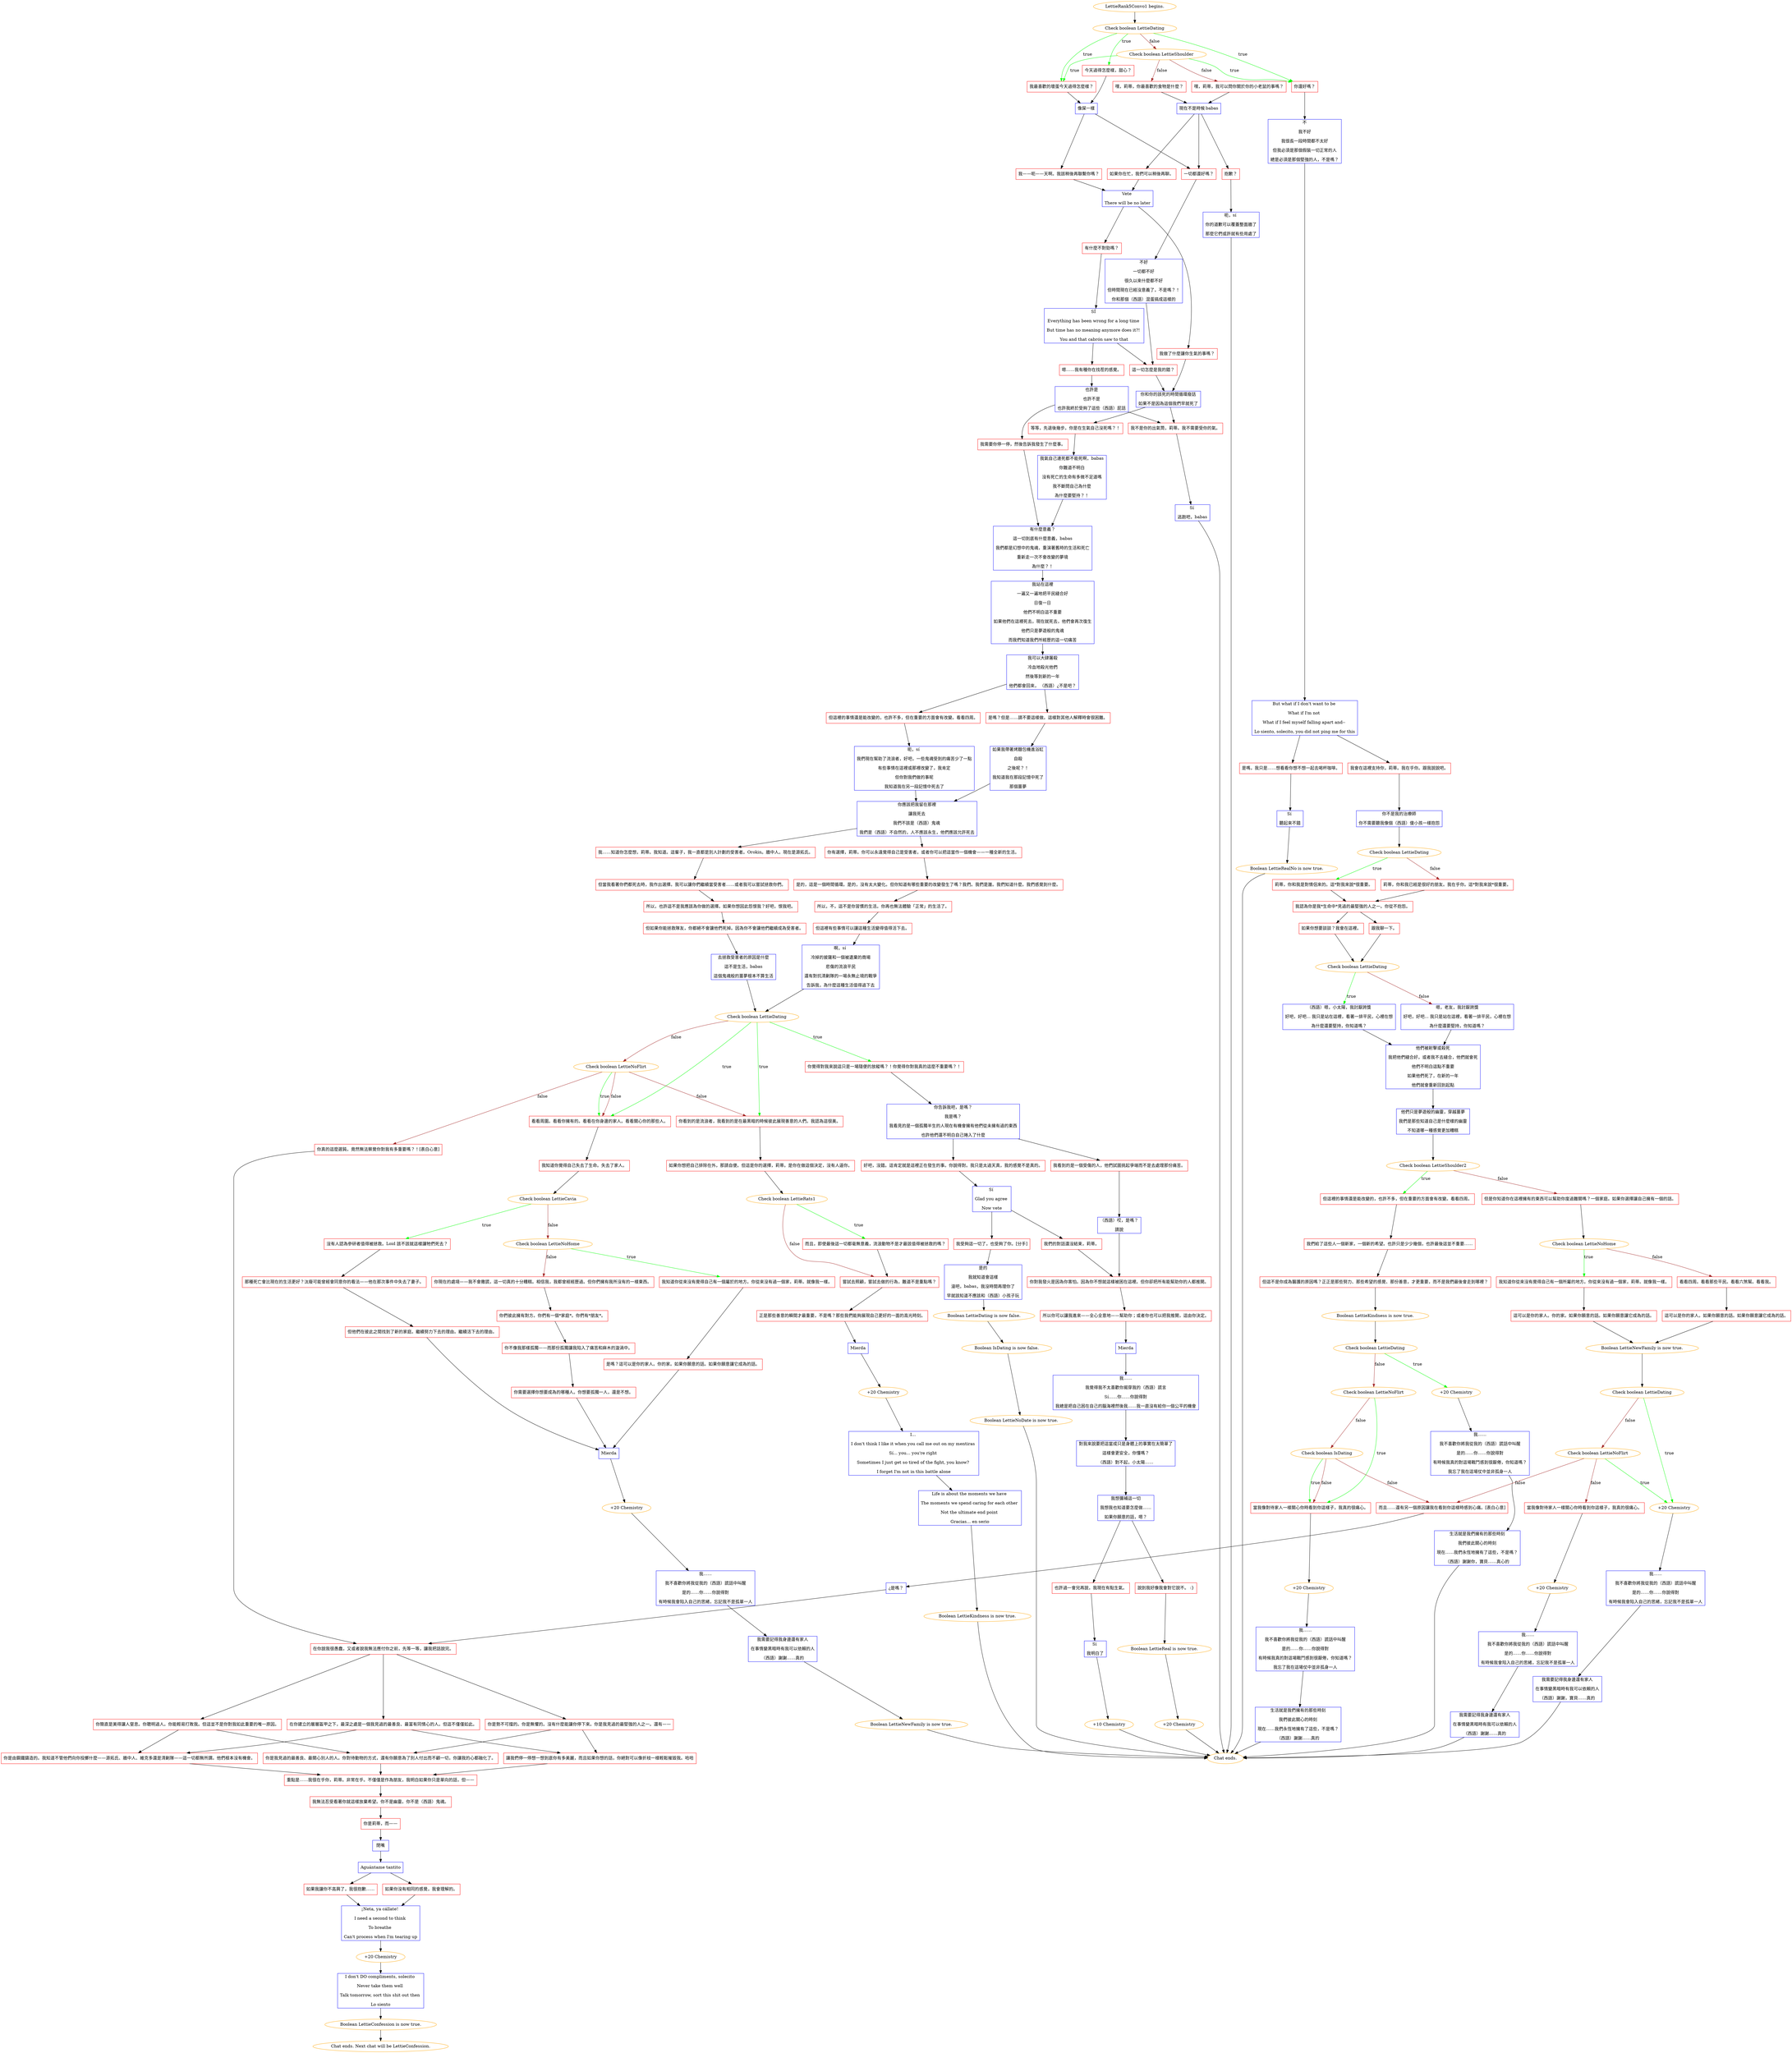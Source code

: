 digraph {
	"LettieRank5Convo1 begins." [color=orange];
		"LettieRank5Convo1 begins." -> j758997912;
	j758997912 [label="Check boolean LettieDating",color=orange];
		j758997912 -> j1896037633 [label=true,color=green];
		j758997912 -> j548323468 [label=true,color=green];
		j758997912 -> j4019126108 [label=true,color=green];
		j758997912 -> j3835306556 [label=false,color=brown];
	j1896037633 [label="你還好嗎？",shape=box,color=red];
		j1896037633 -> j1693961455;
	j548323468 [label="今天過得怎麼樣，甜心？",shape=box,color=red];
		j548323468 -> j3139397869;
	j4019126108 [label="我最喜歡的壞蛋今天過得怎麼樣？",shape=box,color=red];
		j4019126108 -> j3139397869;
	j3835306556 [label="Check boolean LettieShoulder",color=orange];
		j3835306556 -> j1896037633 [label=true,color=green];
		j3835306556 -> j4019126108 [label=true,color=green];
		j3835306556 -> j1642050249 [label=false,color=brown];
		j3835306556 -> j3489330315 [label=false,color=brown];
	j1693961455 [label="不
我不好
我很長一段時間都不太好
但我必須是那個假裝一切正常的人
總是必須是那個堅強的人，不是嗎？",shape=box,color=blue];
		j1693961455 -> j2577310085;
	j3139397869 [label="像屎一樣",shape=box,color=blue];
		j3139397869 -> j1431003438;
		j3139397869 -> j165787840;
	j1642050249 [label="嘿，莉蒂，我可以問你關於你的小老鼠的事嗎？",shape=box,color=red];
		j1642050249 -> j129361973;
	j3489330315 [label="嘿，莉蒂，你最喜歡的食物是什麼？",shape=box,color=red];
		j3489330315 -> j129361973;
	j2577310085 [label="But what if I don't want to be 
What if I'm not 
What if I feel myself falling apart and-- 
Lo siento, solecito, you did not ping me for this",shape=box,color=blue];
		j2577310085 -> j2199498844;
		j2577310085 -> j3769338334;
	j1431003438 [label="一切都還好嗎？",shape=box,color=red];
		j1431003438 -> j435608831;
	j165787840 [label="我——呃——天啊。我該稍後再聯繫你嗎？",shape=box,color=red];
		j165787840 -> j2907044144;
	j129361973 [label="現在不是時候 babas",shape=box,color=blue];
		j129361973 -> j1431003438;
		j129361973 -> j2130001869;
		j129361973 -> j1369287396;
	j2199498844 [label="是嗎，我只是……想看看你想不想一起去喝杯咖啡。",shape=box,color=red];
		j2199498844 -> j228414621;
	j3769338334 [label="我會在這裡支持你，莉蒂。我在乎你。跟我說說吧。",shape=box,color=red];
		j3769338334 -> j4216060833;
	j435608831 [label="不好
一切都不好
很久以來什麼都不好
但時間現在已經沒意義了，不是嗎？！
你和那個（西語）混蛋搞成這樣的",shape=box,color=blue];
		j435608831 -> j1194716074;
	j2907044144 [label="Vete 
There will be no later",shape=box,color=blue];
		j2907044144 -> j3166516594;
		j2907044144 -> j3179716987;
	j2130001869 [label="如果你在忙，我們可以稍後再聊。",shape=box,color=red];
		j2130001869 -> j2907044144;
	j1369287396 [label="抱歉？",shape=box,color=red];
		j1369287396 -> j1517742792;
	j228414621 [label="Sí 
聽起來不錯",shape=box,color=blue];
		j228414621 -> j602183822;
	j4216060833 [label="你不是我的治療師
你不需要聽我像個（西語）傻小孩一樣抱怨",shape=box,color=blue];
		j4216060833 -> j1361205681;
	j1194716074 [label="這一切怎麼是我的錯？",shape=box,color=red];
		j1194716074 -> j1433689746;
	j3166516594 [label="我做了什麼讓你生氣的事嗎？",shape=box,color=red];
		j3166516594 -> j1433689746;
	j3179716987 [label="有什麼不對勁嗎？",shape=box,color=red];
		j3179716987 -> j1800638843;
	j1517742792 [label="呃，sí 
你的道歉可以覆蓋整面牆了
那麼它們或許就有些用處了",shape=box,color=blue];
		j1517742792 -> "Chat ends.";
	j602183822 [label="Boolean LettieRealNo is now true.",color=orange];
		j602183822 -> "Chat ends.";
	j1361205681 [label="Check boolean LettieDating",color=orange];
		j1361205681 -> j2991088881 [label=true,color=green];
		j1361205681 -> j3031458751 [label=false,color=brown];
	j1433689746 [label="你和你的該死的時間循環廢話
如果不是因為這個我們早就死了",shape=box,color=blue];
		j1433689746 -> j608984156;
		j1433689746 -> j1871826027;
	j1800638843 [label="SÍ 
Everything has been wrong for a long time 
But time has no meaning anymore does it?! 
You and that cabrón saw to that",shape=box,color=blue];
		j1800638843 -> j1194716074;
		j1800638843 -> j2961913786;
	"Chat ends." [color=orange];
	j2991088881 [label="莉蒂，你和我是對情侶來的。這*對我來說*很重要。",shape=box,color=red];
		j2991088881 -> j1409274544;
	j3031458751 [label="莉蒂，你和我已經是很好的朋友。我在乎你。這*對我來說*很重要。",shape=box,color=red];
		j3031458751 -> j1409274544;
	j608984156 [label="等等，先退後幾步。你是在生氣自己沒死嗎？！",shape=box,color=red];
		j608984156 -> j1142294831;
	j1871826027 [label="我不是你的出氣筒，莉蒂。我不需要受你的氣。",shape=box,color=red];
		j1871826027 -> j2457299059;
	j2961913786 [label="嗯……我有種你在找茬的感覺。",shape=box,color=red];
		j2961913786 -> j210982854;
	j1409274544 [label="我認為你是我*生命中*見過的最堅強的人之一。你從不抱怨。",shape=box,color=red];
		j1409274544 -> j3970031991;
		j1409274544 -> j3311088393;
	j1142294831 [label="我氣自己連死都不能死啊，babas
你難道不明白
沒有死亡的生命有多微不足道嗎
我不斷問自己為什麼
為什麼要堅持？！",shape=box,color=blue];
		j1142294831 -> j1157761933;
	j2457299059 [label="Sí 
逃跑吧，babas",shape=box,color=blue];
		j2457299059 -> "Chat ends.";
	j210982854 [label="也許是
也許不是
也許我終於受夠了這些（西語）屁話",shape=box,color=blue];
		j210982854 -> j940907332;
		j210982854 -> j1871826027;
	j3970031991 [label="如果你想要談談？我會在這裡。",shape=box,color=red];
		j3970031991 -> j1405796154;
	j3311088393 [label="跟我聊一下。",shape=box,color=red];
		j3311088393 -> j1405796154;
	j1157761933 [label="有什麼意義？
這一切到底有什麼意義，babas
我們都是幻想中的鬼魂，重演著舊時的生活和死亡
重新走一次不會改變的夢境
為什麼？！",shape=box,color=blue];
		j1157761933 -> j1606807518;
	j940907332 [label="我需要你停一停，然後告訴我發生了什麼事。",shape=box,color=red];
		j940907332 -> j1157761933;
	j1405796154 [label="Check boolean LettieDating",color=orange];
		j1405796154 -> j2152796487 [label=true,color=green];
		j1405796154 -> j4256512214 [label=false,color=brown];
	j1606807518 [label="我站在這裡
一遍又一遍地把平民縫合好
日復一日
他們不明白這不重要
如果他們在這裡死去，現在就死去，他們會再次復生
他們只是夢遊般的鬼魂
而我們知道我們所經歷的這一切痛苦",shape=box,color=blue];
		j1606807518 -> j1613333829;
	j2152796487 [label="（西語）嗯，小太陽，我討厭誇獎
好吧，好吧... 我只是站在這裡，看著一排平民，心裡在想
為什麼還要堅持，你知道嗎？",shape=box,color=blue];
		j2152796487 -> j3763280463;
	j4256512214 [label="嗯，老友，我討厭誇獎
好吧，好吧... 我只是站在這裡，看著一排平民，心裡在想
為什麼還要堅持，你知道嗎？",shape=box,color=blue];
		j4256512214 -> j3763280463;
	j1613333829 [label="我可以大肆屠殺
冷血地殺光他們
然後等到新的一年
他們都會回來， （西語）¿不是吧？",shape=box,color=blue];
		j1613333829 -> j2074184731;
		j1613333829 -> j78926759;
	j3763280463 [label="他們被射擊或殺死
我把他們縫合好，或者我不去縫合，他們就會死
他們不明白這點不重要
如果他們死了，在新的一年
他們就會重新回到起點",shape=box,color=blue];
		j3763280463 -> j3482672397;
	j2074184731 [label="是嗎？但是……請不要這樣做。這樣對其他人解釋時會很困難。",shape=box,color=red];
		j2074184731 -> j1008592379;
	j78926759 [label="但這裡的事情還是能改變的，也許不多，但在重要的方面會有改變。看看四周。",shape=box,color=red];
		j78926759 -> j3363134722;
	j3482672397 [label="他們只是夢遊般的幽靈，穿越噩夢
我們是那些知道自己是什麼樣的幽靈
不知道哪一種感覺更加糟糕",shape=box,color=blue];
		j3482672397 -> j1917210403;
	j1008592379 [label="如果我帶著烤麵包機進浴缸
自殺
之後呢？！
我知道我在那段記憶中死了
那個噩夢",shape=box,color=blue];
		j1008592379 -> j2886287024;
	j3363134722 [label="呃，sí 
我們現在幫助了流浪者，好吧，一些鬼魂受到的痛苦少了一點
有些事情在這裡或那裡改變了，我肯定
但你對我們做的事呢
我知道我在另一段記憶中死去了",shape=box,color=blue];
		j3363134722 -> j2886287024;
	j1917210403 [label="Check boolean LettieShoulder2",color=orange];
		j1917210403 -> j404535352 [label=true,color=green];
		j1917210403 -> j2810969065 [label=false,color=brown];
	j2886287024 [label="你應該把我留在那裡
讓我死去
我們不該是（西語）鬼魂 
我們是（西語）不自然的，人不應該永生，他們應該允許死去",shape=box,color=blue];
		j2886287024 -> j3967051209;
		j2886287024 -> j2692792834;
	j404535352 [label="但這裡的事情還是能改變的，也許不多，但在重要的方面會有改變。看看四周。",shape=box,color=red];
		j404535352 -> j3079562512;
	j2810969065 [label="但是你知道你在這裡擁有的東西可以幫助你度過難關嗎？一個家庭。如果你選擇讓自己擁有一個的話。",shape=box,color=red];
		j2810969065 -> j3025595357;
	j3967051209 [label="我……知道你怎麼想，莉蒂。我知道。這輩子，我一直都是別人計劃的受害者。Orokin。牆中人。現在是源拓氏。",shape=box,color=red];
		j3967051209 -> j2693017533;
	j2692792834 [label="你有選擇，莉蒂。你可以永遠覺得自己是受害者，或者你可以把這當作一個機會——一種全新的生活。",shape=box,color=red];
		j2692792834 -> j1369324961;
	j3079562512 [label="我們給了這些人一個新家，一個新的希望。也許只是少少幾個，也許最後這並不重要……",shape=box,color=red];
		j3079562512 -> j4286686749;
	j3025595357 [label="Check boolean LettieNoHome",color=orange];
		j3025595357 -> j4134071204 [label=true,color=green];
		j3025595357 -> j2806548432 [label=false,color=brown];
	j2693017533 [label="但當我看著你們都死去時，我作出選擇。我可以讓你們繼續當受害者……或者我可以嘗試拯救你們。",shape=box,color=red];
		j2693017533 -> j616311585;
	j1369324961 [label="是的，這是一個時間循環。是的，沒有太大變化。但你知道有哪些重要的改變發生了嗎？我們。我們是誰。我們知道什麼。我們感覺到什麼。",shape=box,color=red];
		j1369324961 -> j4267674470;
	j4286686749 [label="但這不是你成為醫護的原因嗎？正正是那些努力、那些希望的感覺、那份善意，才更重要，而不是我們最後會走到哪裡？",shape=box,color=red];
		j4286686749 -> j3053231168;
	j4134071204 [label="我知道你從來沒有覺得自己有一個所屬的地方。你從來沒有過一個家，莉蒂。就像我一樣。",shape=box,color=red];
		j4134071204 -> j1655617843;
	j2806548432 [label="看看四周。看看那些平民。看看六煞幫。看看我。",shape=box,color=red];
		j2806548432 -> j1414842923;
	j616311585 [label="所以，也許這不是我應該為你做的選擇。如果你想因此怨恨我？好吧，恨我吧。",shape=box,color=red];
		j616311585 -> j2773024883;
	j4267674470 [label="所以，不，這不是你習慣的生活。你再也無法體驗「正常」的生活了。",shape=box,color=red];
		j4267674470 -> j326580069;
	j3053231168 [label="Boolean LettieKindness is now true.",color=orange];
		j3053231168 -> j1209355299;
	j1655617843 [label="這可以是你的家人。你的家。如果你願意的話。如果你願意讓它成為的話。",shape=box,color=red];
		j1655617843 -> j3999453193;
	j1414842923 [label="這可以是你的家人。如果你願意的話。如果你願意讓它成為的話。",shape=box,color=red];
		j1414842923 -> j3999453193;
	j2773024883 [label="但如果你能拯救隊友，你都絕不會讓他們死掉。因為你不會讓他們繼續成為受害者。",shape=box,color=red];
		j2773024883 -> j2991258462;
	j326580069 [label="但這裡有些事情可以讓這種生活變得值得活下去。",shape=box,color=red];
		j326580069 -> j1008393573;
	j1209355299 [label="Check boolean LettieDating",color=orange];
		j1209355299 -> j3494085764 [label=true,color=green];
		j1209355299 -> j307728627 [label=false,color=brown];
	j3999453193 [label="Boolean LettieNewFamily is now true.",color=orange];
		j3999453193 -> j402027684;
	j2991258462 [label="去拯救受害者的原因是什麼
這不是生活，babas
這個鬼魂般的噩夢根本不算生活",shape=box,color=blue];
		j2991258462 -> j4171485788;
	j1008393573 [label="啊，sí 
冷掉的披薩和一個被遺棄的商場
悲傷的流浪平民
還有對抗清剿隊的一場永無止境的戰爭
告訴我，為什麼這種生活值得過下去",shape=box,color=blue];
		j1008393573 -> j4171485788;
	j3494085764 [label="+20 Chemistry",color=orange];
		j3494085764 -> j1274031833;
	j307728627 [label="Check boolean LettieNoFlirt",color=orange];
		j307728627 -> j1956375157 [label=true,color=green];
		j307728627 -> j595471235 [label=false,color=brown];
	j402027684 [label="Check boolean LettieDating",color=orange];
		j402027684 -> j44969664 [label=true,color=green];
		j402027684 -> j2858993458 [label=false,color=brown];
	j4171485788 [label="Check boolean LettieDating",color=orange];
		j4171485788 -> j2892994297 [label=true,color=green];
		j4171485788 -> j1828742541 [label=true,color=green];
		j4171485788 -> j2452129659 [label=true,color=green];
		j4171485788 -> j2533447993 [label=false,color=brown];
	j1274031833 [label="我……
我不喜歡你將我從我的（西語）謊話中叫醒
是的……你……你說得對
有時候我真的對這場戰鬥感到很厭倦，你知道嗎？
我忘了我在這場仗中並非孤身一人",shape=box,color=blue];
		j1274031833 -> j3664830205;
	j1956375157 [label="當我像對待家人一樣關心你時看到你這樣子，我真的很痛心。",shape=box,color=red];
		j1956375157 -> j56485376;
	j595471235 [label="Check boolean IsDating",color=orange];
		j595471235 -> j1956375157 [label=true,color=green];
		j595471235 -> j1956375157 [label=false,color=brown];
		j595471235 -> j1599146614 [label=false,color=brown];
	j44969664 [label="+20 Chemistry",color=orange];
		j44969664 -> j2482257049;
	j2858993458 [label="Check boolean LettieNoFlirt",color=orange];
		j2858993458 -> j44969664 [label=true,color=green];
		j2858993458 -> j1872883747 [label=false,color=brown];
		j2858993458 -> j1599146614 [label=false,color=brown];
	j2892994297 [label="你覺得對我來說這只是一場隨便的放縱嗎？！你覺得你對我真的這麼不重要嗎？！",shape=box,color=red];
		j2892994297 -> j2096296905;
	j1828742541 [label="看看周圍。看看你擁有的。看看在你身邊的家人。看看關心你的那些人。",shape=box,color=red];
		j1828742541 -> j2711241744;
	j2452129659 [label="你看到的是流浪者，我看到的是在最黑暗的時候彼此展現善意的人們。我認為這很美。",shape=box,color=red];
		j2452129659 -> j3641258989;
	j2533447993 [label="Check boolean LettieNoFlirt",color=orange];
		j2533447993 -> j1828742541 [label=true,color=green];
		j2533447993 -> j1828742541 [label=false,color=brown];
		j2533447993 -> j2452129659 [label=false,color=brown];
		j2533447993 -> j3966216934 [label=false,color=brown];
	j3664830205 [label="生活就是我們擁有的那些時刻
我們彼此關心的時刻
現在……我們永恆地擁有了這些，不是嗎？
（西語）謝謝你，寶貝……真心的",shape=box,color=blue];
		j3664830205 -> "Chat ends.";
	j56485376 [label="+20 Chemistry",color=orange];
		j56485376 -> j2983849356;
	j1599146614 [label="而且……還有另一個原因讓我在看到你這樣時感到心痛。[表白心意]",shape=box,color=red];
		j1599146614 -> j1651600956;
	j2482257049 [label="我……
我不喜歡你將我從我的（西語）謊話中叫醒
是的……你……你說得對
有時候我會陷入自己的思緒，忘記我不是孤單一人",shape=box,color=blue];
		j2482257049 -> j2685732905;
	j1872883747 [label="當我像對待家人一樣關心你時看到你這樣子，我真的很痛心。",shape=box,color=red];
		j1872883747 -> j1680613755;
	j2096296905 [label="你告訴我吧，是嗎？
我是嗎？
我看見的是一個孤獨半生的人現在有機會擁有他們從未擁有過的東西
也許他們還不明白自己捲入了什麼",shape=box,color=blue];
		j2096296905 -> j3889805523;
		j2096296905 -> j2500431950;
	j2711241744 [label="我知道你覺得自己失去了生命。失去了家人。",shape=box,color=red];
		j2711241744 -> j3577600353;
	j3641258989 [label="如果你想把自己排除在外，那請自便。但這是你的選擇，莉蒂。是你在做這個決定，沒有人逼你。",shape=box,color=red];
		j3641258989 -> j3993057040;
	j3966216934 [label="你真的這麼遲鈍，竟然無法察覺你對我有多重要嗎？！[表白心意]",shape=box,color=red];
		j3966216934 -> j2468452665;
	j2983849356 [label="我……
我不喜歡你將我從我的（西語）謊話中叫醒
是的……你……你說得對
有時候我真的對這場戰鬥感到很厭倦，你知道嗎？
我忘了我在這場仗中並非孤身一人",shape=box,color=blue];
		j2983849356 -> j863086250;
	j1651600956 [label="¿是嗎？",shape=box,color=blue];
		j1651600956 -> j2468452665;
	j2685732905 [label="我需要記得我身邊還有家人
在事情變黑暗時有我可以依賴的人
（西語）謝謝，寶貝……真的",shape=box,color=blue];
		j2685732905 -> "Chat ends.";
	j1680613755 [label="+20 Chemistry",color=orange];
		j1680613755 -> j2859055860;
	j3889805523 [label="好吧，沒錯。這肯定就是這裡正在發生的事。你說得對。我只是太過天真，我的感覺不是真的。",shape=box,color=red];
		j3889805523 -> j86034339;
	j2500431950 [label="我看到的是一個受傷的人，他們試圖挑起爭端而不是去處理那份痛苦。",shape=box,color=red];
		j2500431950 -> j558284666;
	j3577600353 [label="Check boolean LettieCavia",color=orange];
		j3577600353 -> j1735610609 [label=true,color=green];
		j3577600353 -> j2580621320 [label=false,color=brown];
	j3993057040 [label="Check boolean LettieRats1",color=orange];
		j3993057040 -> j1352113071 [label=true,color=green];
		j3993057040 -> j632346097 [label=false,color=brown];
	j2468452665 [label="在你說我很愚蠢，又或者說我無法應付你之前，先等一等，讓我把話說完。",shape=box,color=red];
		j2468452665 -> j4225370083;
		j2468452665 -> j2804114941;
		j2468452665 -> j341785351;
	j863086250 [label="生活就是我們擁有的那些時刻
我們彼此關心的時刻
現在……我們永恆地擁有了這些，不是嗎？
（西語）謝謝……真的",shape=box,color=blue];
		j863086250 -> "Chat ends.";
	j2859055860 [label="我……
我不喜歡你將我從我的（西語）謊話中叫醒
是的……你……你說得對
有時候我會陷入自己的思緒，忘記我不是孤單一人",shape=box,color=blue];
		j2859055860 -> j3181332901;
	j86034339 [label="Sí 
Glad you agree 
Now vete",shape=box,color=blue];
		j86034339 -> j64606707;
		j86034339 -> j1127315706;
	j558284666 [label="（西語）哎，是嗎？
請說",shape=box,color=blue];
		j558284666 -> j329654738;
	j1735610609 [label="沒有人認為參研者值得被拯救。Loid 該不該就這樣讓牠們死去？",shape=box,color=red];
		j1735610609 -> j699178553;
	j2580621320 [label="Check boolean LettieNoHome",color=orange];
		j2580621320 -> j746498035 [label=true,color=green];
		j2580621320 -> j2127644452 [label=false,color=brown];
	j1352113071 [label="而且，即使最後這一切都毫無意義，流浪動物不是才最該值得被拯救的嗎？",shape=box,color=red];
		j1352113071 -> j632346097;
	j632346097 [label="嘗試去照顧，嘗試去做的行為，難道不是重點嗎？",shape=box,color=red];
		j632346097 -> j2909372868;
	j4225370083 [label="你簡直是美得讓人窒息。你聰明過人。你能輕易打敗我。但這並不是你對我如此重要的唯一原因。",shape=box,color=red];
		j4225370083 -> j1209550949;
		j4225370083 -> j3861765623;
	j2804114941 [label="在你建立的層層盔甲之下，最深之處是一個我見過的最善良、最富有同情心的人。但這不僅僅如此。",shape=box,color=red];
		j2804114941 -> j844309668;
		j2804114941 -> j3861765623;
	j341785351 [label="你是勢不可擋的。你是無懼的。沒有什麼能讓你停下來。你是我見過的最堅強的人之一。還有——",shape=box,color=red];
		j341785351 -> j844309668;
		j341785351 -> j1209550949;
	j3181332901 [label="我需要記得我身邊還有家人
在事情變黑暗時有我可以依賴的人
（西語）謝謝……真的",shape=box,color=blue];
		j3181332901 -> "Chat ends.";
	j64606707 [label="我們的對話還沒結束，莉蒂。",shape=box,color=red];
		j64606707 -> j329654738;
	j1127315706 [label="我受夠這一切了，也受夠了你。[分手]",shape=box,color=red];
		j1127315706 -> j4225874707;
	j329654738 [label="你對我發火是因為你害怕。因為你不想就這樣被困在這裡。但你卻把所有能幫助你的人都推開。",shape=box,color=red];
		j329654738 -> j159471445;
	j699178553 [label="那種死亡會比現在的生活更好？汰廢可能曾經會同意你的看法——他在那次事件中失去了妻子。",shape=box,color=red];
		j699178553 -> j239500431;
	j746498035 [label="我知道你從來沒有覺得自己有一個屬於的地方。你從來沒有過一個家，莉蒂。就像我一樣。",shape=box,color=red];
		j746498035 -> j3980257465;
	j2127644452 [label="你現在的處境——我不會撒謊，這一切真的十分糟糕。相信我，我都曾經經歷過。但你們擁有我所沒有的一樣東西。",shape=box,color=red];
		j2127644452 -> j2497201970;
	j2909372868 [label="正是那些善意的瞬間才最重要，不是嗎？那些我們能夠展現自己更好的一面的高光時刻。",shape=box,color=red];
		j2909372868 -> j3144377096;
	j1209550949 [label="你是我見過的最善良、最關心別人的人。你對待動物的方式，還有你願意為了別人付出而不顧一切，你讓我的心都融化了。",shape=box,color=red];
		j1209550949 -> j4006344587;
	j3861765623 [label="你是由鋼鐵鑄造的。我知道不管他們向你投擲什麼——源拓氏、牆中人、維克多還是清剿隊——這一切都無所謂。他們根本沒有機會。",shape=box,color=red];
		j3861765623 -> j4006344587;
	j844309668 [label="讓我們停一停想一想到底你有多美麗，而且如果你想的話，你絕對可以像折枝一樣輕鬆摧毀我。哈哈",shape=box,color=red];
		j844309668 -> j4006344587;
	j4225874707 [label="是的
我就知道會這樣
滾吧，babas，我沒時間再理你了
早就該知道不應該和（西語）小孩子玩",shape=box,color=blue];
		j4225874707 -> j30836566;
	j159471445 [label="所以你可以讓我進來——全心全意地——幫助你；或者你也可以把我推開，這由你決定。",shape=box,color=red];
		j159471445 -> j1421141528;
	j239500431 [label="但他們在彼此之間找到了新的家庭。繼續努力下去的理由。繼續活下去的理由。",shape=box,color=red];
		j239500431 -> j2000738668;
	j3980257465 [label="是嗎？這可以是你的家人。你的家。如果你願意的話。如果你願意讓它成為的話。",shape=box,color=red];
		j3980257465 -> j2000738668;
	j2497201970 [label="你們彼此擁有對方。你們有一個*家庭*。你們有*朋友*。",shape=box,color=red];
		j2497201970 -> j446201798;
	j3144377096 [label="Mierda",shape=box,color=blue];
		j3144377096 -> j2128965287;
	j4006344587 [label="重點是……我很在乎你，莉蒂。非常在乎。不僅僅是作為朋友，我明白如果你只是單向的話，但——",shape=box,color=red];
		j4006344587 -> j3550588923;
	j30836566 [label="Boolean LettieDating is now false.",color=orange];
		j30836566 -> j4031970331;
	j1421141528 [label="Mierda",shape=box,color=blue];
		j1421141528 -> j3841656186;
	j2000738668 [label="Mierda",shape=box,color=blue];
		j2000738668 -> j3847443161;
	j446201798 [label="你不像我那樣孤獨——而那份孤獨讓我陷入了痛苦和麻木的漩渦中。",shape=box,color=red];
		j446201798 -> j464039528;
	j2128965287 [label="+20 Chemistry",color=orange];
		j2128965287 -> j2328208110;
	j3550588923 [label="我無法忍受看著你就這樣放棄希望。你不是幽靈。你不是（西語）鬼魂。",shape=box,color=red];
		j3550588923 -> j4024059177;
	j4031970331 [label="Boolean IsDating is now false.",color=orange];
		j4031970331 -> j3065772033;
	j3841656186 [label="我……
我覺得我不太喜歡你揭穿我的（西語）謊言
Sí……你……你說得對
我總是把自己困在自己的腦海裡然後我……我一直沒有給你一個公平的機會",shape=box,color=blue];
		j3841656186 -> j1493025886;
	j3847443161 [label="+20 Chemistry",color=orange];
		j3847443161 -> j1073728222;
	j464039528 [label="你需要選擇你想要成為的哪種人。你想要孤獨一人，還是不想。",shape=box,color=red];
		j464039528 -> j2000738668;
	j2328208110 [label="I... 
I don't think I like it when you call me out on my mentiras 
Sí... you... you're right 
Sometimes I just get so tired of the fight, you know? 
I forget I'm not in this battle alone",shape=box,color=blue];
		j2328208110 -> j1699186515;
	j4024059177 [label="你是莉蒂，而——",shape=box,color=red];
		j4024059177 -> j2053065551;
	j3065772033 [label="Boolean LettieNoDate is now true.",color=orange];
		j3065772033 -> "Chat ends.";
	j1493025886 [label="對我來說要把這當成只是身體上的事實在太簡單了
這樣會更安全，你懂嗎？
（西語）對不起，小太陽……",shape=box,color=blue];
		j1493025886 -> j3269697746;
	j1073728222 [label="我……
我不喜歡你將我從我的（西語）謊話中叫醒
是的……你……你說得對
有時候我會陷入自己的思緒，忘記我不是孤單一人",shape=box,color=blue];
		j1073728222 -> j1383061901;
	j1699186515 [label="Life is about the moments we have 
The moments we spend caring for each other 
Not the ultimate end point 
Gracias... en serio",shape=box,color=blue];
		j1699186515 -> j209009916;
	j2053065551 [label="閉嘴",shape=box,color=blue];
		j2053065551 -> j3918676322;
	j3269697746 [label="我想彌補這一切
我想我也知道要怎麼做……
如果你願意的話，嗯？",shape=box,color=blue];
		j3269697746 -> j3396712395;
		j3269697746 -> j3728949569;
	j1383061901 [label="我需要記得我身邊還有家人
在事情變黑暗時有我可以依賴的人
（西語）謝謝……真的",shape=box,color=blue];
		j1383061901 -> j1778865328;
	j209009916 [label="Boolean LettieKindness is now true.",color=orange];
		j209009916 -> "Chat ends.";
	j3918676322 [label="Aguántame tantito",shape=box,color=blue];
		j3918676322 -> j3315833792;
		j3918676322 -> j1771015179;
	j3396712395 [label="也許過一會兒再說，我現在有點生氣。",shape=box,color=red];
		j3396712395 -> j3498860435;
	j3728949569 [label="說到我好像我會對它說不。 :}",shape=box,color=red];
		j3728949569 -> j32677279;
	j1778865328 [label="Boolean LettieNewFamily is now true.",color=orange];
		j1778865328 -> "Chat ends.";
	j3315833792 [label="如果我讓你不高興了，我很抱歉……",shape=box,color=red];
		j3315833792 -> j4026625166;
	j1771015179 [label="如果你沒有相同的感覺，我會理解的。",shape=box,color=red];
		j1771015179 -> j4026625166;
	j3498860435 [label="Sí 
我明白了",shape=box,color=blue];
		j3498860435 -> j1470630329;
	j32677279 [label="Boolean LettieReal is now true.",color=orange];
		j32677279 -> j2895199346;
	j4026625166 [label="¡Neta, ya cállate! 
I need a second to think 
To breathe 
Can't process when I'm tearing up",shape=box,color=blue];
		j4026625166 -> j3299709796;
	j1470630329 [label="+10 Chemistry",color=orange];
		j1470630329 -> "Chat ends.";
	j2895199346 [label="+20 Chemistry",color=orange];
		j2895199346 -> "Chat ends.";
	j3299709796 [label="+20 Chemistry",color=orange];
		j3299709796 -> j4186419707;
	j4186419707 [label="I don't DO compliments, solecito 
Never take them well 
Talk tomorrow, sort this shit out then 
Lo siento",shape=box,color=blue];
		j4186419707 -> j621831274;
	j621831274 [label="Boolean LettieConfession is now true.",color=orange];
		j621831274 -> "Chat ends. Next chat will be LettieConfession.";
	"Chat ends. Next chat will be LettieConfession." [color=orange];
}